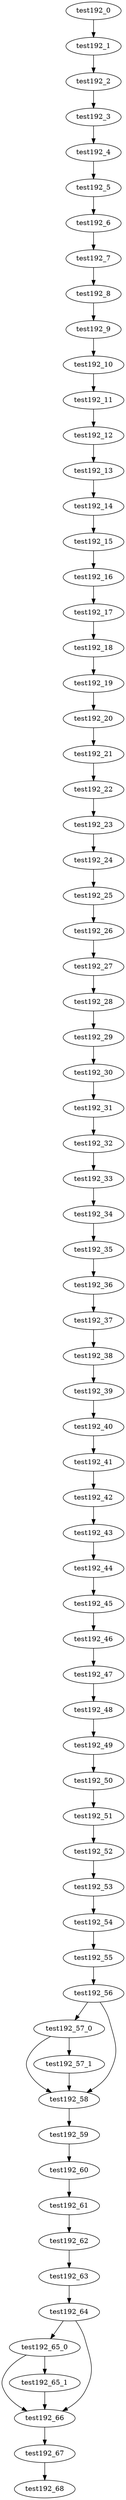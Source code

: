 digraph G {
test192_0->test192_1;
test192_1->test192_2;
test192_2->test192_3;
test192_3->test192_4;
test192_4->test192_5;
test192_5->test192_6;
test192_6->test192_7;
test192_7->test192_8;
test192_8->test192_9;
test192_9->test192_10;
test192_10->test192_11;
test192_11->test192_12;
test192_12->test192_13;
test192_13->test192_14;
test192_14->test192_15;
test192_15->test192_16;
test192_16->test192_17;
test192_17->test192_18;
test192_18->test192_19;
test192_19->test192_20;
test192_20->test192_21;
test192_21->test192_22;
test192_22->test192_23;
test192_23->test192_24;
test192_24->test192_25;
test192_25->test192_26;
test192_26->test192_27;
test192_27->test192_28;
test192_28->test192_29;
test192_29->test192_30;
test192_30->test192_31;
test192_31->test192_32;
test192_32->test192_33;
test192_33->test192_34;
test192_34->test192_35;
test192_35->test192_36;
test192_36->test192_37;
test192_37->test192_38;
test192_38->test192_39;
test192_39->test192_40;
test192_40->test192_41;
test192_41->test192_42;
test192_42->test192_43;
test192_43->test192_44;
test192_44->test192_45;
test192_45->test192_46;
test192_46->test192_47;
test192_47->test192_48;
test192_48->test192_49;
test192_49->test192_50;
test192_50->test192_51;
test192_51->test192_52;
test192_52->test192_53;
test192_53->test192_54;
test192_54->test192_55;
test192_55->test192_56;
test192_56->test192_57_0;
test192_56->test192_58;
test192_57_0->test192_57_1;
test192_57_0->test192_58;
test192_57_1->test192_58;
test192_58->test192_59;
test192_59->test192_60;
test192_60->test192_61;
test192_61->test192_62;
test192_62->test192_63;
test192_63->test192_64;
test192_64->test192_65_0;
test192_64->test192_66;
test192_65_0->test192_65_1;
test192_65_0->test192_66;
test192_65_1->test192_66;
test192_66->test192_67;
test192_67->test192_68;

}
